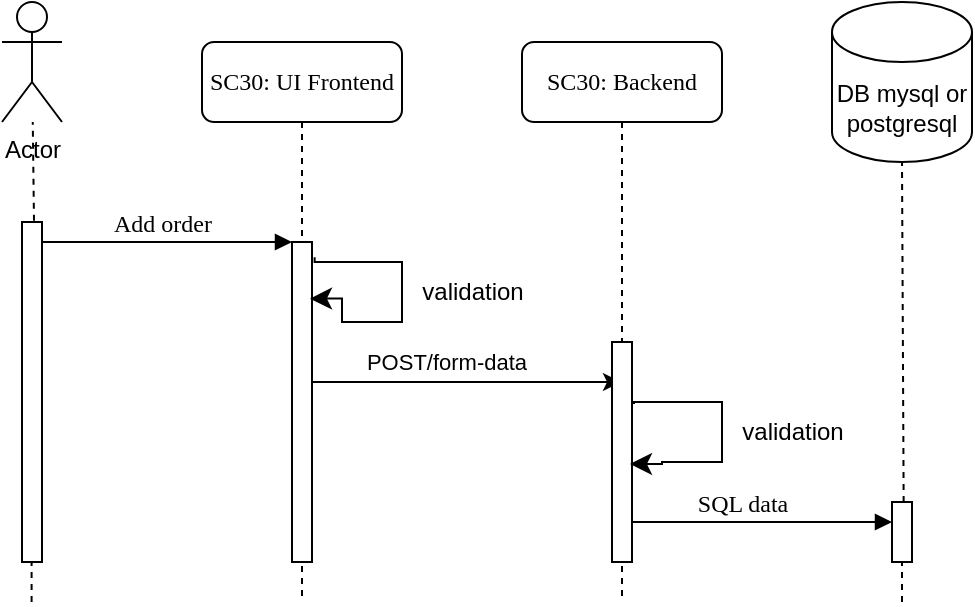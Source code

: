 <mxfile version="22.1.17" type="github">
  <diagram name="Page-1" id="13e1069c-82ec-6db2-03f1-153e76fe0fe0">
    <mxGraphModel dx="1386" dy="785" grid="1" gridSize="10" guides="1" tooltips="1" connect="1" arrows="1" fold="1" page="1" pageScale="1" pageWidth="1100" pageHeight="850" background="none" math="0" shadow="0">
      <root>
        <mxCell id="0" />
        <mxCell id="1" parent="0" />
        <mxCell id="7baba1c4bc27f4b0-2" value="SC30: UI Frontend" style="shape=umlLifeline;perimeter=lifelinePerimeter;whiteSpace=wrap;html=1;container=1;collapsible=0;recursiveResize=0;outlineConnect=0;rounded=1;shadow=0;comic=0;labelBackgroundColor=none;strokeWidth=1;fontFamily=Verdana;fontSize=12;align=center;" parent="1" vertex="1">
          <mxGeometry x="240" y="80" width="100" height="280" as="geometry" />
        </mxCell>
        <mxCell id="7baba1c4bc27f4b0-10" value="" style="html=1;points=[];perimeter=orthogonalPerimeter;rounded=0;shadow=0;comic=0;labelBackgroundColor=none;strokeWidth=1;fontFamily=Verdana;fontSize=12;align=center;" parent="7baba1c4bc27f4b0-2" vertex="1">
          <mxGeometry x="45" y="100" width="10" height="160" as="geometry" />
        </mxCell>
        <mxCell id="-b3xIWUb6v5oYOXW_pOE-10" value="" style="edgeStyle=segmentEdgeStyle;endArrow=classic;html=1;curved=0;rounded=0;endSize=8;startSize=8;exitX=1.133;exitY=0.048;exitDx=0;exitDy=0;exitPerimeter=0;entryX=0.9;entryY=0.177;entryDx=0;entryDy=0;entryPerimeter=0;" edge="1" parent="7baba1c4bc27f4b0-2" source="7baba1c4bc27f4b0-10" target="7baba1c4bc27f4b0-10">
          <mxGeometry width="50" height="50" relative="1" as="geometry">
            <mxPoint x="59.83" y="110" as="sourcePoint" />
            <mxPoint x="70" y="140" as="targetPoint" />
            <Array as="points">
              <mxPoint x="56" y="110" />
              <mxPoint x="100" y="110" />
              <mxPoint x="100" y="140" />
              <mxPoint x="70" y="140" />
            </Array>
          </mxGeometry>
        </mxCell>
        <mxCell id="-b3xIWUb6v5oYOXW_pOE-14" value="" style="endArrow=classic;html=1;rounded=0;" edge="1" parent="7baba1c4bc27f4b0-2" target="7baba1c4bc27f4b0-3">
          <mxGeometry width="50" height="50" relative="1" as="geometry">
            <mxPoint x="54.997" y="170" as="sourcePoint" />
            <mxPoint x="135.33" y="170" as="targetPoint" />
          </mxGeometry>
        </mxCell>
        <mxCell id="-b3xIWUb6v5oYOXW_pOE-15" value="POST/form-data" style="edgeLabel;html=1;align=center;verticalAlign=middle;resizable=0;points=[];" vertex="1" connectable="0" parent="-b3xIWUb6v5oYOXW_pOE-14">
          <mxGeometry x="-0.137" y="1" relative="1" as="geometry">
            <mxPoint y="-9" as="offset" />
          </mxGeometry>
        </mxCell>
        <mxCell id="7baba1c4bc27f4b0-3" value="SC30: Backend" style="shape=umlLifeline;perimeter=lifelinePerimeter;whiteSpace=wrap;html=1;container=1;collapsible=0;recursiveResize=0;outlineConnect=0;rounded=1;shadow=0;comic=0;labelBackgroundColor=none;strokeWidth=1;fontFamily=Verdana;fontSize=12;align=center;" parent="1" vertex="1">
          <mxGeometry x="400" y="80" width="100" height="280" as="geometry" />
        </mxCell>
        <mxCell id="7baba1c4bc27f4b0-13" value="" style="html=1;points=[];perimeter=orthogonalPerimeter;rounded=0;shadow=0;comic=0;labelBackgroundColor=none;strokeWidth=1;fontFamily=Verdana;fontSize=12;align=center;" parent="7baba1c4bc27f4b0-3" vertex="1">
          <mxGeometry x="45" y="150" width="10" height="110" as="geometry" />
        </mxCell>
        <mxCell id="-b3xIWUb6v5oYOXW_pOE-18" value="" style="edgeStyle=segmentEdgeStyle;endArrow=classic;html=1;curved=0;rounded=0;endSize=8;startSize=8;exitX=1.133;exitY=0.048;exitDx=0;exitDy=0;exitPerimeter=0;entryX=0.9;entryY=0.177;entryDx=0;entryDy=0;entryPerimeter=0;" edge="1" parent="7baba1c4bc27f4b0-3">
          <mxGeometry width="50" height="50" relative="1" as="geometry">
            <mxPoint x="56" y="181" as="sourcePoint" />
            <mxPoint x="54" y="211" as="targetPoint" />
            <Array as="points">
              <mxPoint x="56" y="180" />
              <mxPoint x="100" y="180" />
              <mxPoint x="100" y="210" />
              <mxPoint x="70" y="210" />
            </Array>
          </mxGeometry>
        </mxCell>
        <mxCell id="7baba1c4bc27f4b0-16" value="" style="html=1;points=[];perimeter=orthogonalPerimeter;rounded=0;shadow=0;comic=0;labelBackgroundColor=none;strokeWidth=1;fontFamily=Verdana;fontSize=12;align=center;" parent="1" vertex="1">
          <mxGeometry x="585" y="310" width="10" height="30" as="geometry" />
        </mxCell>
        <mxCell id="7baba1c4bc27f4b0-11" value="&lt;br&gt;Add order" style="html=1;verticalAlign=bottom;endArrow=block;entryX=0;entryY=0;labelBackgroundColor=none;fontFamily=Verdana;fontSize=12;edgeStyle=elbowEdgeStyle;elbow=vertical;" parent="1" target="7baba1c4bc27f4b0-10" edge="1">
          <mxGeometry relative="1" as="geometry">
            <mxPoint x="155" y="180" as="sourcePoint" />
          </mxGeometry>
        </mxCell>
        <mxCell id="-b3xIWUb6v5oYOXW_pOE-1" value="Actor" style="shape=umlActor;verticalLabelPosition=bottom;verticalAlign=top;html=1;outlineConnect=0;" vertex="1" parent="1">
          <mxGeometry x="140" y="60" width="30" height="60" as="geometry" />
        </mxCell>
        <mxCell id="-b3xIWUb6v5oYOXW_pOE-7" value="" style="html=1;points=[];perimeter=orthogonalPerimeter;rounded=0;shadow=0;comic=0;labelBackgroundColor=none;strokeWidth=1;fontFamily=Verdana;fontSize=12;align=center;" vertex="1" parent="1">
          <mxGeometry x="150" y="170" width="10" height="170" as="geometry" />
        </mxCell>
        <mxCell id="-b3xIWUb6v5oYOXW_pOE-8" value="" style="endArrow=none;dashed=1;html=1;rounded=0;exitX=0.6;exitY=-0.004;exitDx=0;exitDy=0;exitPerimeter=0;" edge="1" parent="1" source="-b3xIWUb6v5oYOXW_pOE-7" target="-b3xIWUb6v5oYOXW_pOE-1">
          <mxGeometry width="50" height="50" relative="1" as="geometry">
            <mxPoint x="520" y="310" as="sourcePoint" />
            <mxPoint x="160" y="140" as="targetPoint" />
            <Array as="points" />
          </mxGeometry>
        </mxCell>
        <mxCell id="-b3xIWUb6v5oYOXW_pOE-11" value="validation" style="text;html=1;align=center;verticalAlign=middle;resizable=0;points=[];autosize=1;strokeColor=none;fillColor=none;" vertex="1" parent="1">
          <mxGeometry x="340" y="190" width="70" height="30" as="geometry" />
        </mxCell>
        <mxCell id="7baba1c4bc27f4b0-17" value="SQL data" style="html=1;verticalAlign=bottom;endArrow=block;labelBackgroundColor=none;fontFamily=Verdana;fontSize=12;edgeStyle=elbowEdgeStyle;elbow=vertical;" parent="1" edge="1">
          <mxGeometry x="-0.154" relative="1" as="geometry">
            <mxPoint x="455" y="320" as="sourcePoint" />
            <Array as="points">
              <mxPoint x="460" y="320" />
            </Array>
            <mxPoint x="585" y="320" as="targetPoint" />
            <mxPoint as="offset" />
          </mxGeometry>
        </mxCell>
        <mxCell id="-b3xIWUb6v5oYOXW_pOE-16" value="DB mysql or postgresql" style="shape=cylinder3;whiteSpace=wrap;html=1;boundedLbl=1;backgroundOutline=1;size=15;" vertex="1" parent="1">
          <mxGeometry x="555" y="60" width="70" height="80" as="geometry" />
        </mxCell>
        <mxCell id="-b3xIWUb6v5oYOXW_pOE-17" value="" style="endArrow=none;dashed=1;html=1;rounded=0;entryX=0.5;entryY=1;entryDx=0;entryDy=0;entryPerimeter=0;exitX=0.583;exitY=0.001;exitDx=0;exitDy=0;exitPerimeter=0;" edge="1" parent="1" source="7baba1c4bc27f4b0-16" target="-b3xIWUb6v5oYOXW_pOE-16">
          <mxGeometry width="50" height="50" relative="1" as="geometry">
            <mxPoint x="595" y="170" as="sourcePoint" />
            <mxPoint x="645" y="120" as="targetPoint" />
          </mxGeometry>
        </mxCell>
        <mxCell id="-b3xIWUb6v5oYOXW_pOE-19" value="validation" style="text;html=1;align=center;verticalAlign=middle;resizable=0;points=[];autosize=1;strokeColor=none;fillColor=none;" vertex="1" parent="1">
          <mxGeometry x="500" y="260" width="70" height="30" as="geometry" />
        </mxCell>
        <mxCell id="-b3xIWUb6v5oYOXW_pOE-20" value="" style="endArrow=none;dashed=1;html=1;rounded=0;entryX=0.5;entryY=1;entryDx=0;entryDy=0;entryPerimeter=0;" edge="1" parent="1" target="7baba1c4bc27f4b0-16">
          <mxGeometry width="50" height="50" relative="1" as="geometry">
            <mxPoint x="590" y="360" as="sourcePoint" />
            <mxPoint x="595" y="350" as="targetPoint" />
          </mxGeometry>
        </mxCell>
        <mxCell id="-b3xIWUb6v5oYOXW_pOE-21" value="" style="endArrow=none;dashed=1;html=1;rounded=0;entryX=0.5;entryY=1;entryDx=0;entryDy=0;entryPerimeter=0;" edge="1" parent="1">
          <mxGeometry width="50" height="50" relative="1" as="geometry">
            <mxPoint x="154.8" y="360" as="sourcePoint" />
            <mxPoint x="154.8" y="340" as="targetPoint" />
          </mxGeometry>
        </mxCell>
      </root>
    </mxGraphModel>
  </diagram>
</mxfile>
